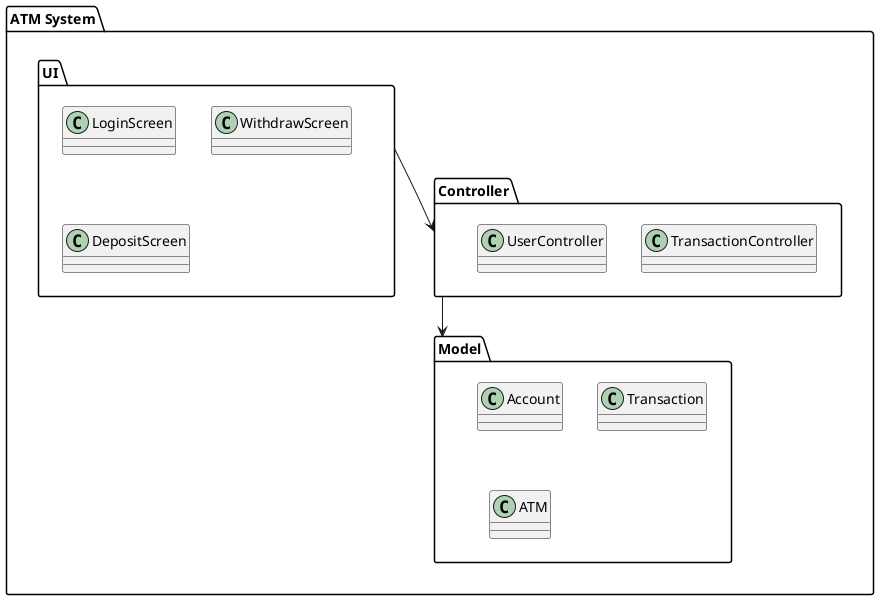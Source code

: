 @startuml
package "ATM System" {
    package "UI" {
        class LoginScreen
        class WithdrawScreen
        class DepositScreen
    }

    package "Controller" {
        class TransactionController
        class UserController
    }

    package "Model" {
        class Account
        class Transaction
        class ATM
    }

    UI --> Controller
    Controller --> Model
}
@enduml
